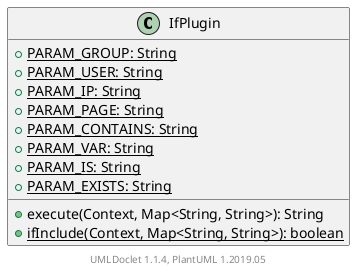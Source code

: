 @startuml

    class IfPlugin [[IfPlugin.html]] {
        {static} +PARAM_GROUP: String
        {static} +PARAM_USER: String
        {static} +PARAM_IP: String
        {static} +PARAM_PAGE: String
        {static} +PARAM_CONTAINS: String
        {static} +PARAM_VAR: String
        {static} +PARAM_IS: String
        {static} +PARAM_EXISTS: String
        +execute(Context, Map<String, String>): String
        {static} +ifInclude(Context, Map<String, String>): boolean
    }


    center footer UMLDoclet 1.1.4, PlantUML 1.2019.05
@enduml
